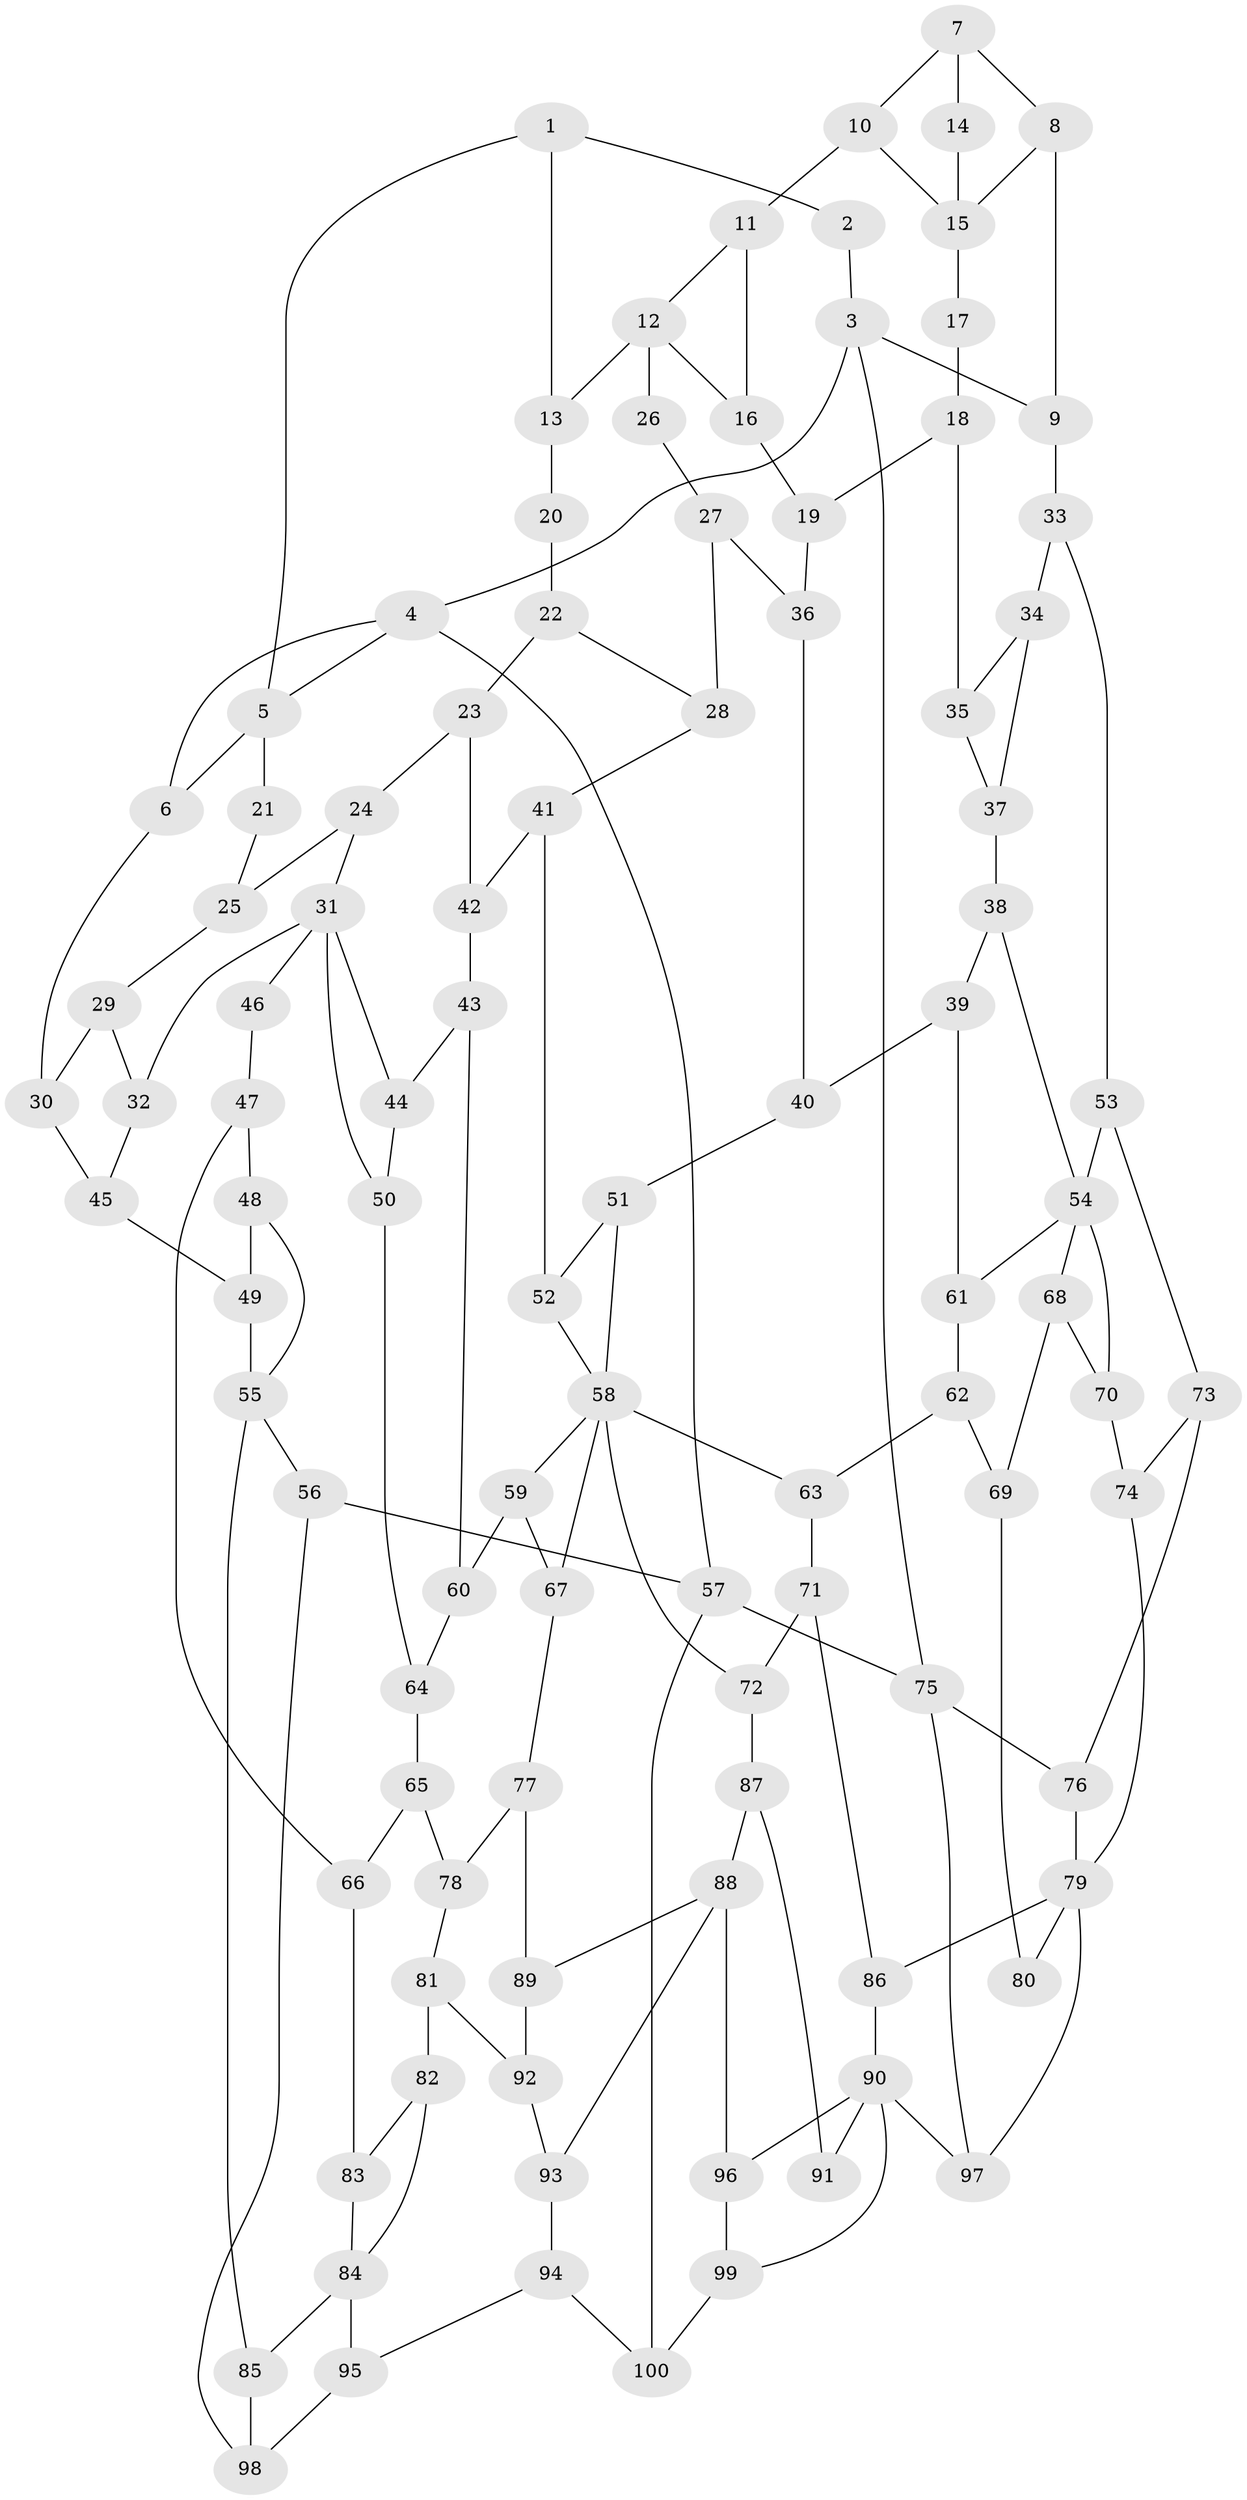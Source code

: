 // original degree distribution, {3: 0.02112676056338028, 5: 0.47183098591549294, 4: 0.2535211267605634, 6: 0.2535211267605634}
// Generated by graph-tools (version 1.1) at 2025/54/03/04/25 22:54:31]
// undirected, 100 vertices, 156 edges
graph export_dot {
  node [color=gray90,style=filled];
  1;
  2;
  3;
  4;
  5;
  6;
  7;
  8;
  9;
  10;
  11;
  12;
  13;
  14;
  15;
  16;
  17;
  18;
  19;
  20;
  21;
  22;
  23;
  24;
  25;
  26;
  27;
  28;
  29;
  30;
  31;
  32;
  33;
  34;
  35;
  36;
  37;
  38;
  39;
  40;
  41;
  42;
  43;
  44;
  45;
  46;
  47;
  48;
  49;
  50;
  51;
  52;
  53;
  54;
  55;
  56;
  57;
  58;
  59;
  60;
  61;
  62;
  63;
  64;
  65;
  66;
  67;
  68;
  69;
  70;
  71;
  72;
  73;
  74;
  75;
  76;
  77;
  78;
  79;
  80;
  81;
  82;
  83;
  84;
  85;
  86;
  87;
  88;
  89;
  90;
  91;
  92;
  93;
  94;
  95;
  96;
  97;
  98;
  99;
  100;
  1 -- 2 [weight=1.0];
  1 -- 5 [weight=1.0];
  1 -- 13 [weight=2.0];
  2 -- 3 [weight=1.0];
  3 -- 4 [weight=1.0];
  3 -- 9 [weight=1.0];
  3 -- 75 [weight=1.0];
  4 -- 5 [weight=1.0];
  4 -- 6 [weight=1.0];
  4 -- 57 [weight=1.0];
  5 -- 6 [weight=1.0];
  5 -- 21 [weight=2.0];
  6 -- 30 [weight=1.0];
  7 -- 8 [weight=1.0];
  7 -- 10 [weight=1.0];
  7 -- 14 [weight=2.0];
  8 -- 9 [weight=1.0];
  8 -- 15 [weight=1.0];
  9 -- 33 [weight=1.0];
  10 -- 11 [weight=1.0];
  10 -- 15 [weight=1.0];
  11 -- 12 [weight=1.0];
  11 -- 16 [weight=1.0];
  12 -- 13 [weight=2.0];
  12 -- 16 [weight=1.0];
  12 -- 26 [weight=2.0];
  13 -- 20 [weight=2.0];
  14 -- 15 [weight=2.0];
  15 -- 17 [weight=2.0];
  16 -- 19 [weight=1.0];
  17 -- 18 [weight=1.0];
  18 -- 19 [weight=1.0];
  18 -- 35 [weight=1.0];
  19 -- 36 [weight=1.0];
  20 -- 22 [weight=1.0];
  21 -- 25 [weight=1.0];
  22 -- 23 [weight=1.0];
  22 -- 28 [weight=1.0];
  23 -- 24 [weight=1.0];
  23 -- 42 [weight=1.0];
  24 -- 25 [weight=1.0];
  24 -- 31 [weight=1.0];
  25 -- 29 [weight=1.0];
  26 -- 27 [weight=1.0];
  27 -- 28 [weight=1.0];
  27 -- 36 [weight=1.0];
  28 -- 41 [weight=1.0];
  29 -- 30 [weight=1.0];
  29 -- 32 [weight=1.0];
  30 -- 45 [weight=1.0];
  31 -- 32 [weight=1.0];
  31 -- 44 [weight=1.0];
  31 -- 46 [weight=2.0];
  31 -- 50 [weight=1.0];
  32 -- 45 [weight=1.0];
  33 -- 34 [weight=1.0];
  33 -- 53 [weight=1.0];
  34 -- 35 [weight=1.0];
  34 -- 37 [weight=1.0];
  35 -- 37 [weight=1.0];
  36 -- 40 [weight=1.0];
  37 -- 38 [weight=1.0];
  38 -- 39 [weight=1.0];
  38 -- 54 [weight=1.0];
  39 -- 40 [weight=1.0];
  39 -- 61 [weight=1.0];
  40 -- 51 [weight=1.0];
  41 -- 42 [weight=1.0];
  41 -- 52 [weight=1.0];
  42 -- 43 [weight=1.0];
  43 -- 44 [weight=1.0];
  43 -- 60 [weight=1.0];
  44 -- 50 [weight=1.0];
  45 -- 49 [weight=1.0];
  46 -- 47 [weight=1.0];
  47 -- 48 [weight=1.0];
  47 -- 66 [weight=1.0];
  48 -- 49 [weight=1.0];
  48 -- 55 [weight=1.0];
  49 -- 55 [weight=1.0];
  50 -- 64 [weight=1.0];
  51 -- 52 [weight=1.0];
  51 -- 58 [weight=1.0];
  52 -- 58 [weight=1.0];
  53 -- 54 [weight=2.0];
  53 -- 73 [weight=1.0];
  54 -- 61 [weight=1.0];
  54 -- 68 [weight=1.0];
  54 -- 70 [weight=1.0];
  55 -- 56 [weight=1.0];
  55 -- 85 [weight=3.0];
  56 -- 57 [weight=1.0];
  56 -- 98 [weight=1.0];
  57 -- 75 [weight=1.0];
  57 -- 100 [weight=1.0];
  58 -- 59 [weight=1.0];
  58 -- 63 [weight=1.0];
  58 -- 67 [weight=1.0];
  58 -- 72 [weight=1.0];
  59 -- 60 [weight=1.0];
  59 -- 67 [weight=1.0];
  60 -- 64 [weight=1.0];
  61 -- 62 [weight=1.0];
  62 -- 63 [weight=1.0];
  62 -- 69 [weight=1.0];
  63 -- 71 [weight=1.0];
  64 -- 65 [weight=1.0];
  65 -- 66 [weight=1.0];
  65 -- 78 [weight=1.0];
  66 -- 83 [weight=1.0];
  67 -- 77 [weight=1.0];
  68 -- 69 [weight=1.0];
  68 -- 70 [weight=1.0];
  69 -- 80 [weight=1.0];
  70 -- 74 [weight=1.0];
  71 -- 72 [weight=1.0];
  71 -- 86 [weight=1.0];
  72 -- 87 [weight=1.0];
  73 -- 74 [weight=1.0];
  73 -- 76 [weight=1.0];
  74 -- 79 [weight=1.0];
  75 -- 76 [weight=1.0];
  75 -- 97 [weight=1.0];
  76 -- 79 [weight=1.0];
  77 -- 78 [weight=1.0];
  77 -- 89 [weight=1.0];
  78 -- 81 [weight=1.0];
  79 -- 80 [weight=2.0];
  79 -- 86 [weight=1.0];
  79 -- 97 [weight=1.0];
  81 -- 82 [weight=1.0];
  81 -- 92 [weight=1.0];
  82 -- 83 [weight=1.0];
  82 -- 84 [weight=1.0];
  83 -- 84 [weight=1.0];
  84 -- 85 [weight=2.0];
  84 -- 95 [weight=1.0];
  85 -- 98 [weight=1.0];
  86 -- 90 [weight=1.0];
  87 -- 88 [weight=1.0];
  87 -- 91 [weight=1.0];
  88 -- 89 [weight=1.0];
  88 -- 93 [weight=1.0];
  88 -- 96 [weight=1.0];
  89 -- 92 [weight=1.0];
  90 -- 91 [weight=2.0];
  90 -- 96 [weight=1.0];
  90 -- 97 [weight=1.0];
  90 -- 99 [weight=1.0];
  92 -- 93 [weight=1.0];
  93 -- 94 [weight=1.0];
  94 -- 95 [weight=1.0];
  94 -- 100 [weight=1.0];
  95 -- 98 [weight=1.0];
  96 -- 99 [weight=1.0];
  99 -- 100 [weight=1.0];
}
